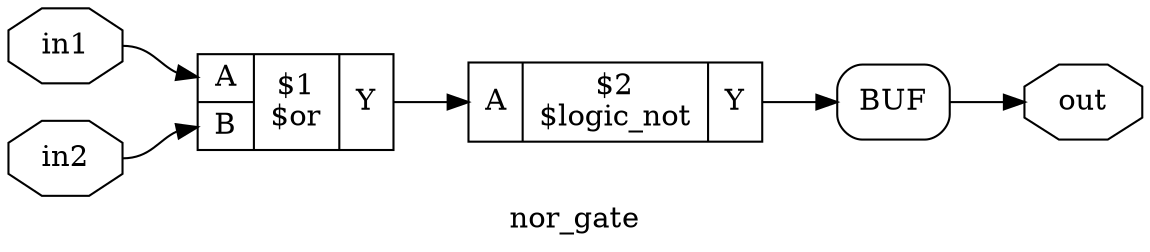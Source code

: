 digraph "nor_gate" {
label="nor_gate";
rankdir="LR";
remincross=true;
n3 [ shape=octagon, label="out", color="black", fontcolor="black" ];
n4 [ shape=octagon, label="in2", color="black", fontcolor="black" ];
n5 [ shape=octagon, label="in1", color="black", fontcolor="black" ];
c8 [ shape=record, label="{{<p6> A}|$2\n$logic_not|{<p7> Y}}" ];
c10 [ shape=record, label="{{<p6> A|<p9> B}|$1\n$or|{<p7> Y}}" ];
x0 [shape=box, style=rounded, label="BUF"];
c8:p7:e -> x0:w:w [color="black", label=""];
c10:p7:e -> c8:p6:w [color="black", label=""];
x0:e:e -> n3:w [color="black", label=""];
n4:e -> c10:p9:w [color="black", label=""];
n5:e -> c10:p6:w [color="black", label=""];
}
